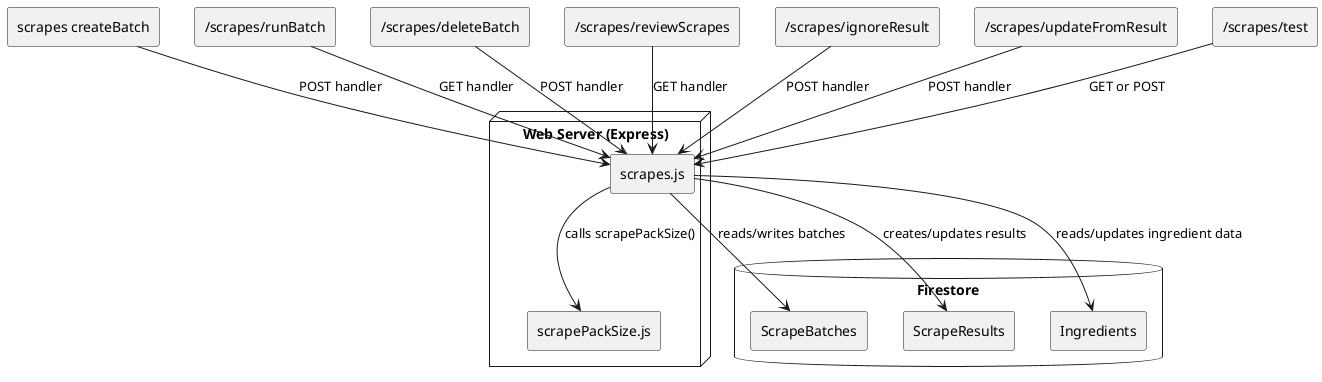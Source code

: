 @startuml  n

node "Web Server (Express)" {
  RECTANGLE scrapes.js
  RECTANGLE scrapePackSize.js
}

database "Firestore" {
  RECTANGLE ScrapeBatches
  RECTANGLE ScrapeResults
  RECTANGLE Ingredients
}

rectangle "scrapes createBatch" as CreateBatch
rectangle "/scrapes/runBatch" as RunBatch
rectangle "/scrapes/deleteBatch" as DeleteBatch
rectangle "/scrapes/reviewScrapes" as ReviewScrapes
rectangle "/scrapes/ignoreResult" as IgnoreResult
rectangle "/scrapes/updateFromResult" as UpdateFromResult
rectangle "/scrapes/test" as TestScrape

CreateBatch --> scrapes.js : POST handler
RunBatch --> scrapes.js : GET handler
DeleteBatch --> scrapes.js : POST handler
ReviewScrapes --> scrapes.js : GET handler
IgnoreResult --> scrapes.js : POST handler
UpdateFromResult --> scrapes.js : POST handler
TestScrape --> scrapes.js : GET or POST

scrapes.js --> scrapePackSize.js : calls scrapePackSize()

scrapes.js --> ScrapeBatches : reads/writes batches
scrapes.js --> ScrapeResults : creates/updates results
scrapes.js --> Ingredients : reads/updates ingredient data

@enduml

